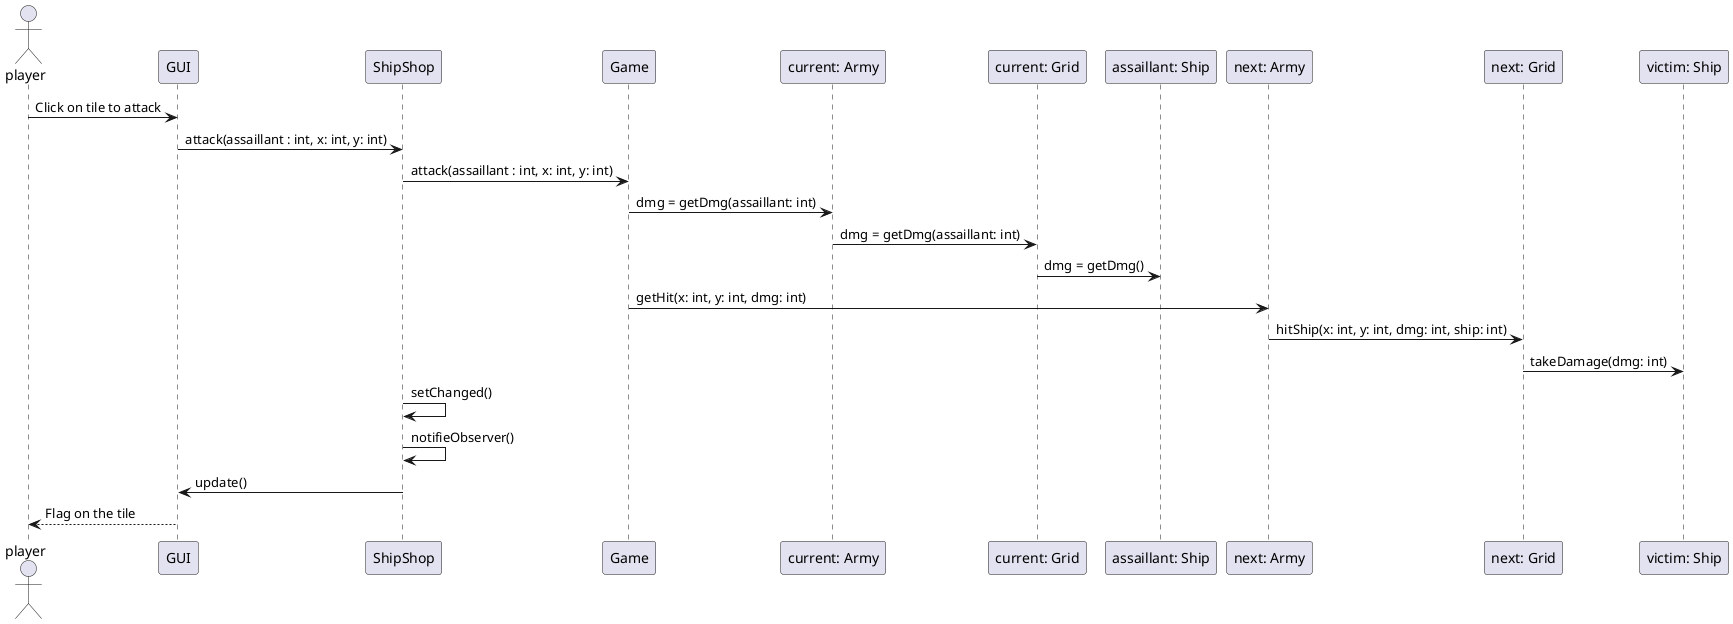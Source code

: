 @startuml
actor player
player -> GUI: Click on tile to attack
GUI ->  ShipShop: attack(assaillant : int, x: int, y: int)
ShipShop -> Game: attack(assaillant : int, x: int, y: int)

Game -> "current: Army": dmg = getDmg(assaillant: int)

"current: Army" -> "current: Grid" : dmg = getDmg(assaillant: int)

"current: Grid" -> "assaillant: Ship" : dmg = getDmg()


Game -> "next: Army": getHit(x: int, y: int, dmg: int)
"next: Army" -> "next: Grid": hitShip(x: int, y: int, dmg: int, ship: int)
"next: Grid" -> "victim: Ship": takeDamage(dmg: int)

ShipShop -> ShipShop: setChanged()
ShipShop -> ShipShop: notifieObserver()
ShipShop -> GUI: update()

GUI --> player: Flag on the tile

@enduml